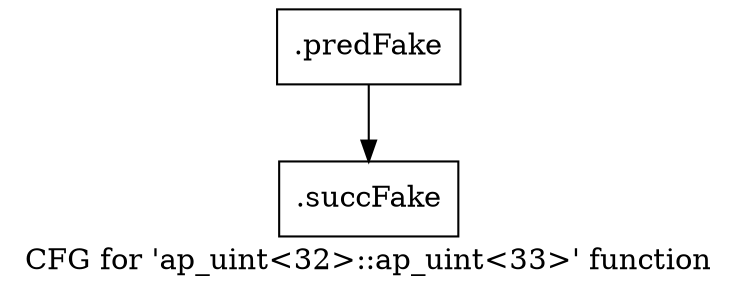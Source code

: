 digraph "CFG for 'ap_uint\<32\>::ap_uint\<33\>' function" {
	label="CFG for 'ap_uint\<32\>::ap_uint\<33\>' function";

	Node0x5cc9a60 [shape=record,filename="",linenumber="",label="{.predFake}"];
	Node0x5cc9a60 -> Node0x6157570[ callList="" memoryops="" filename="/mnt/xilinx/Vitis_HLS/2021.2/include/ap_int.h" execusionnum="45"];
	Node0x6157570 [shape=record,filename="/mnt/xilinx/Vitis_HLS/2021.2/include/ap_int.h",linenumber="224",label="{.succFake}"];
}
